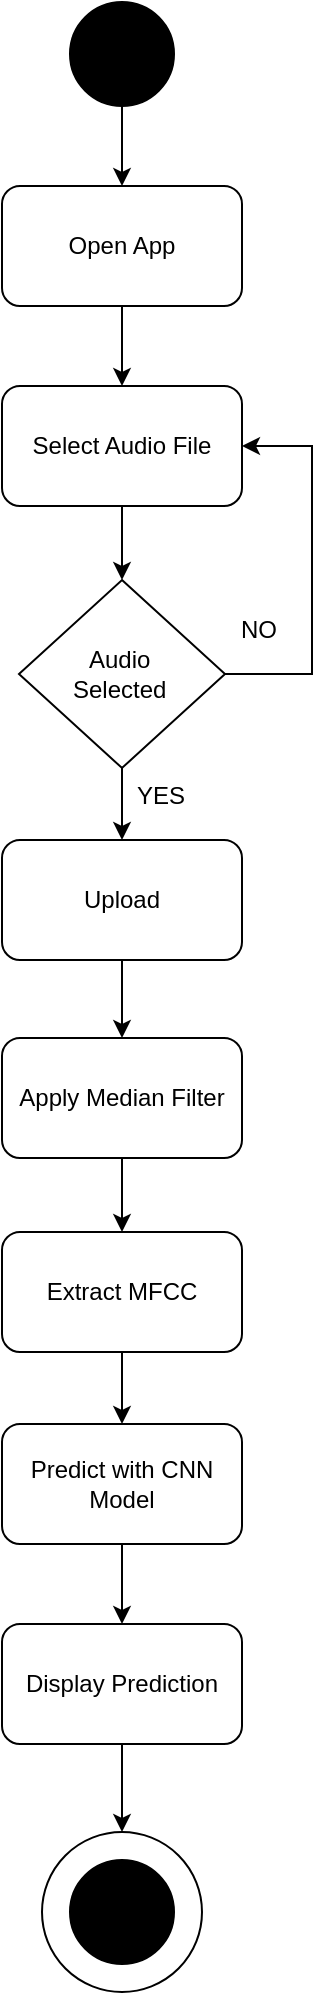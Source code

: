 <mxfile version="27.0.9">
  <diagram name="Page-1" id="e7e014a7-5840-1c2e-5031-d8a46d1fe8dd">
    <mxGraphModel dx="628" dy="1059" grid="0" gridSize="10" guides="1" tooltips="1" connect="1" arrows="1" fold="1" page="0" pageScale="1" pageWidth="1169" pageHeight="826" background="none" math="0" shadow="0">
      <root>
        <mxCell id="0" />
        <mxCell id="1" parent="0" />
        <mxCell id="J_oGTniBX7cESVZLI9xJ-52" value="" style="ellipse;whiteSpace=wrap;html=1;aspect=fixed;" parent="1" vertex="1">
          <mxGeometry x="489" y="684" width="80" height="80" as="geometry" />
        </mxCell>
        <mxCell id="J_oGTniBX7cESVZLI9xJ-60" style="edgeStyle=orthogonalEdgeStyle;rounded=0;orthogonalLoop=1;jettySize=auto;html=1;exitX=0.5;exitY=1;exitDx=0;exitDy=0;entryX=0.5;entryY=0;entryDx=0;entryDy=0;" parent="1" source="J_oGTniBX7cESVZLI9xJ-42" target="J_oGTniBX7cESVZLI9xJ-43" edge="1">
          <mxGeometry relative="1" as="geometry" />
        </mxCell>
        <mxCell id="J_oGTniBX7cESVZLI9xJ-42" value="" style="ellipse;whiteSpace=wrap;html=1;aspect=fixed;fillColor=#000000;" parent="1" vertex="1">
          <mxGeometry x="503" y="-231" width="52" height="52" as="geometry" />
        </mxCell>
        <mxCell id="J_oGTniBX7cESVZLI9xJ-59" style="edgeStyle=orthogonalEdgeStyle;rounded=0;orthogonalLoop=1;jettySize=auto;html=1;exitX=0.5;exitY=1;exitDx=0;exitDy=0;entryX=0.5;entryY=0;entryDx=0;entryDy=0;" parent="1" source="J_oGTniBX7cESVZLI9xJ-43" target="J_oGTniBX7cESVZLI9xJ-44" edge="1">
          <mxGeometry relative="1" as="geometry" />
        </mxCell>
        <mxCell id="J_oGTniBX7cESVZLI9xJ-43" value="Open App" style="rounded=1;whiteSpace=wrap;html=1;" parent="1" vertex="1">
          <mxGeometry x="469" y="-139" width="120" height="60" as="geometry" />
        </mxCell>
        <mxCell id="J_oGTniBX7cESVZLI9xJ-58" style="edgeStyle=orthogonalEdgeStyle;rounded=0;orthogonalLoop=1;jettySize=auto;html=1;exitX=0.5;exitY=1;exitDx=0;exitDy=0;entryX=0.5;entryY=0;entryDx=0;entryDy=0;" parent="1" source="J_oGTniBX7cESVZLI9xJ-44" target="J_oGTniBX7cESVZLI9xJ-45" edge="1">
          <mxGeometry relative="1" as="geometry" />
        </mxCell>
        <mxCell id="J_oGTniBX7cESVZLI9xJ-44" value="Select Audio File" style="rounded=1;whiteSpace=wrap;html=1;" parent="1" vertex="1">
          <mxGeometry x="469" y="-39" width="120" height="60" as="geometry" />
        </mxCell>
        <mxCell id="J_oGTniBX7cESVZLI9xJ-53" style="edgeStyle=orthogonalEdgeStyle;rounded=0;orthogonalLoop=1;jettySize=auto;html=1;exitX=0.5;exitY=1;exitDx=0;exitDy=0;entryX=0.5;entryY=0;entryDx=0;entryDy=0;" parent="1" source="J_oGTniBX7cESVZLI9xJ-45" target="J_oGTniBX7cESVZLI9xJ-46" edge="1">
          <mxGeometry relative="1" as="geometry" />
        </mxCell>
        <mxCell id="J_oGTniBX7cESVZLI9xJ-61" style="edgeStyle=orthogonalEdgeStyle;rounded=0;orthogonalLoop=1;jettySize=auto;html=1;exitX=1;exitY=0.5;exitDx=0;exitDy=0;entryX=1;entryY=0.5;entryDx=0;entryDy=0;" parent="1" source="J_oGTniBX7cESVZLI9xJ-45" target="J_oGTniBX7cESVZLI9xJ-44" edge="1">
          <mxGeometry relative="1" as="geometry">
            <Array as="points">
              <mxPoint x="624" y="105" />
              <mxPoint x="624" y="-9" />
            </Array>
          </mxGeometry>
        </mxCell>
        <mxCell id="J_oGTniBX7cESVZLI9xJ-45" value="Audio&amp;nbsp;&lt;div&gt;Selected&amp;nbsp;&lt;/div&gt;" style="rhombus;whiteSpace=wrap;html=1;" parent="1" vertex="1">
          <mxGeometry x="477.5" y="58" width="103" height="94" as="geometry" />
        </mxCell>
        <mxCell id="J_oGTniBX7cESVZLI9xJ-54" style="edgeStyle=orthogonalEdgeStyle;rounded=0;orthogonalLoop=1;jettySize=auto;html=1;exitX=0.5;exitY=1;exitDx=0;exitDy=0;entryX=0.5;entryY=0;entryDx=0;entryDy=0;" parent="1" source="J_oGTniBX7cESVZLI9xJ-46" target="J_oGTniBX7cESVZLI9xJ-47" edge="1">
          <mxGeometry relative="1" as="geometry" />
        </mxCell>
        <mxCell id="J_oGTniBX7cESVZLI9xJ-46" value="Upload" style="rounded=1;whiteSpace=wrap;html=1;" parent="1" vertex="1">
          <mxGeometry x="469" y="188" width="120" height="60" as="geometry" />
        </mxCell>
        <mxCell id="sUiC2BgtSfb1-hCb9tZv-2" style="edgeStyle=orthogonalEdgeStyle;rounded=0;orthogonalLoop=1;jettySize=auto;html=1;exitX=0.5;exitY=1;exitDx=0;exitDy=0;entryX=0.5;entryY=0;entryDx=0;entryDy=0;" edge="1" parent="1" source="J_oGTniBX7cESVZLI9xJ-47" target="sUiC2BgtSfb1-hCb9tZv-1">
          <mxGeometry relative="1" as="geometry" />
        </mxCell>
        <mxCell id="J_oGTniBX7cESVZLI9xJ-47" value="Apply Median Filter" style="rounded=1;whiteSpace=wrap;html=1;" parent="1" vertex="1">
          <mxGeometry x="469" y="287" width="120" height="60" as="geometry" />
        </mxCell>
        <mxCell id="J_oGTniBX7cESVZLI9xJ-56" style="edgeStyle=orthogonalEdgeStyle;rounded=0;orthogonalLoop=1;jettySize=auto;html=1;exitX=0.5;exitY=1;exitDx=0;exitDy=0;entryX=0.5;entryY=0;entryDx=0;entryDy=0;" parent="1" source="J_oGTniBX7cESVZLI9xJ-48" target="J_oGTniBX7cESVZLI9xJ-49" edge="1">
          <mxGeometry relative="1" as="geometry" />
        </mxCell>
        <mxCell id="J_oGTniBX7cESVZLI9xJ-48" value="Predict with CNN&lt;div&gt;Model&lt;/div&gt;" style="rounded=1;whiteSpace=wrap;html=1;" parent="1" vertex="1">
          <mxGeometry x="469" y="480" width="120" height="60" as="geometry" />
        </mxCell>
        <mxCell id="J_oGTniBX7cESVZLI9xJ-57" style="edgeStyle=orthogonalEdgeStyle;rounded=0;orthogonalLoop=1;jettySize=auto;html=1;exitX=0.5;exitY=1;exitDx=0;exitDy=0;entryX=0.5;entryY=0;entryDx=0;entryDy=0;" parent="1" source="J_oGTniBX7cESVZLI9xJ-49" target="J_oGTniBX7cESVZLI9xJ-52" edge="1">
          <mxGeometry relative="1" as="geometry" />
        </mxCell>
        <mxCell id="J_oGTniBX7cESVZLI9xJ-49" value="Display Prediction" style="rounded=1;whiteSpace=wrap;html=1;" parent="1" vertex="1">
          <mxGeometry x="469" y="580" width="120" height="60" as="geometry" />
        </mxCell>
        <mxCell id="J_oGTniBX7cESVZLI9xJ-51" value="" style="ellipse;whiteSpace=wrap;html=1;aspect=fixed;fillColor=#000000;" parent="1" vertex="1">
          <mxGeometry x="503" y="698" width="52" height="52" as="geometry" />
        </mxCell>
        <mxCell id="J_oGTniBX7cESVZLI9xJ-62" value="NO" style="text;html=1;align=center;verticalAlign=middle;resizable=0;points=[];autosize=1;strokeColor=none;fillColor=none;" parent="1" vertex="1">
          <mxGeometry x="579" y="70" width="36" height="26" as="geometry" />
        </mxCell>
        <mxCell id="J_oGTniBX7cESVZLI9xJ-63" value="YES" style="text;html=1;align=center;verticalAlign=middle;resizable=0;points=[];autosize=1;strokeColor=none;fillColor=none;" parent="1" vertex="1">
          <mxGeometry x="527" y="153" width="42" height="26" as="geometry" />
        </mxCell>
        <mxCell id="sUiC2BgtSfb1-hCb9tZv-3" style="edgeStyle=orthogonalEdgeStyle;rounded=0;orthogonalLoop=1;jettySize=auto;html=1;exitX=0.5;exitY=1;exitDx=0;exitDy=0;entryX=0.5;entryY=0;entryDx=0;entryDy=0;" edge="1" parent="1" source="sUiC2BgtSfb1-hCb9tZv-1" target="J_oGTniBX7cESVZLI9xJ-48">
          <mxGeometry relative="1" as="geometry" />
        </mxCell>
        <mxCell id="sUiC2BgtSfb1-hCb9tZv-1" value="&lt;div&gt;Extract MFCC&lt;/div&gt;" style="rounded=1;whiteSpace=wrap;html=1;" vertex="1" parent="1">
          <mxGeometry x="469" y="384" width="120" height="60" as="geometry" />
        </mxCell>
      </root>
    </mxGraphModel>
  </diagram>
</mxfile>
